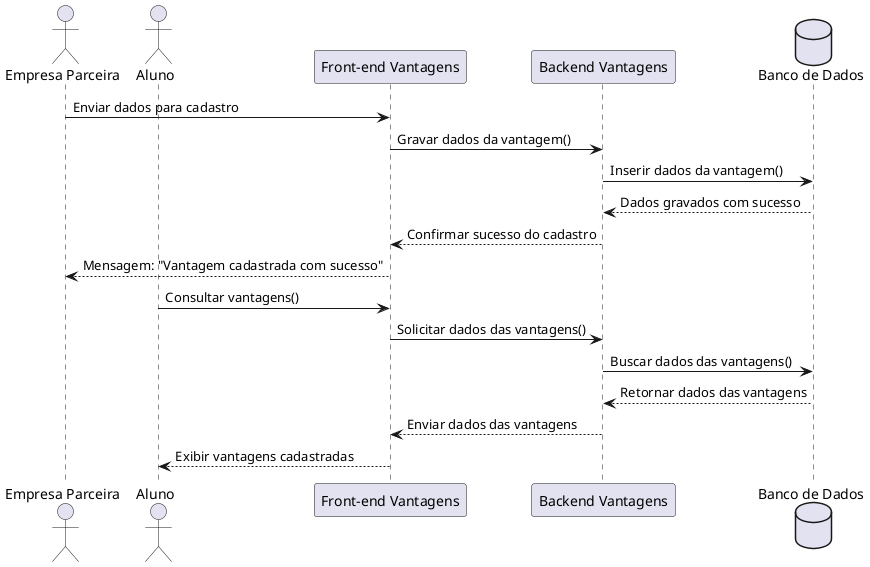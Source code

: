 @startuml
actor "Empresa Parceira" as empresa
actor "Aluno" as aluno
participant "Front-end Vantagens" as frontend
participant "Backend Vantagens" as backend
database "Banco de Dados" as db

empresa -> frontend: Enviar dados para cadastro
frontend -> backend: Gravar dados da vantagem()
backend -> db: Inserir dados da vantagem()
db --> backend: Dados gravados com sucesso
backend --> frontend: Confirmar sucesso do cadastro
frontend --> empresa: Mensagem: "Vantagem cadastrada com sucesso"

aluno -> frontend: Consultar vantagens()
frontend -> backend: Solicitar dados das vantagens()
backend -> db: Buscar dados das vantagens()
db --> backend: Retornar dados das vantagens
backend --> frontend: Enviar dados das vantagens
frontend --> aluno: Exibir vantagens cadastradas
@enduml
